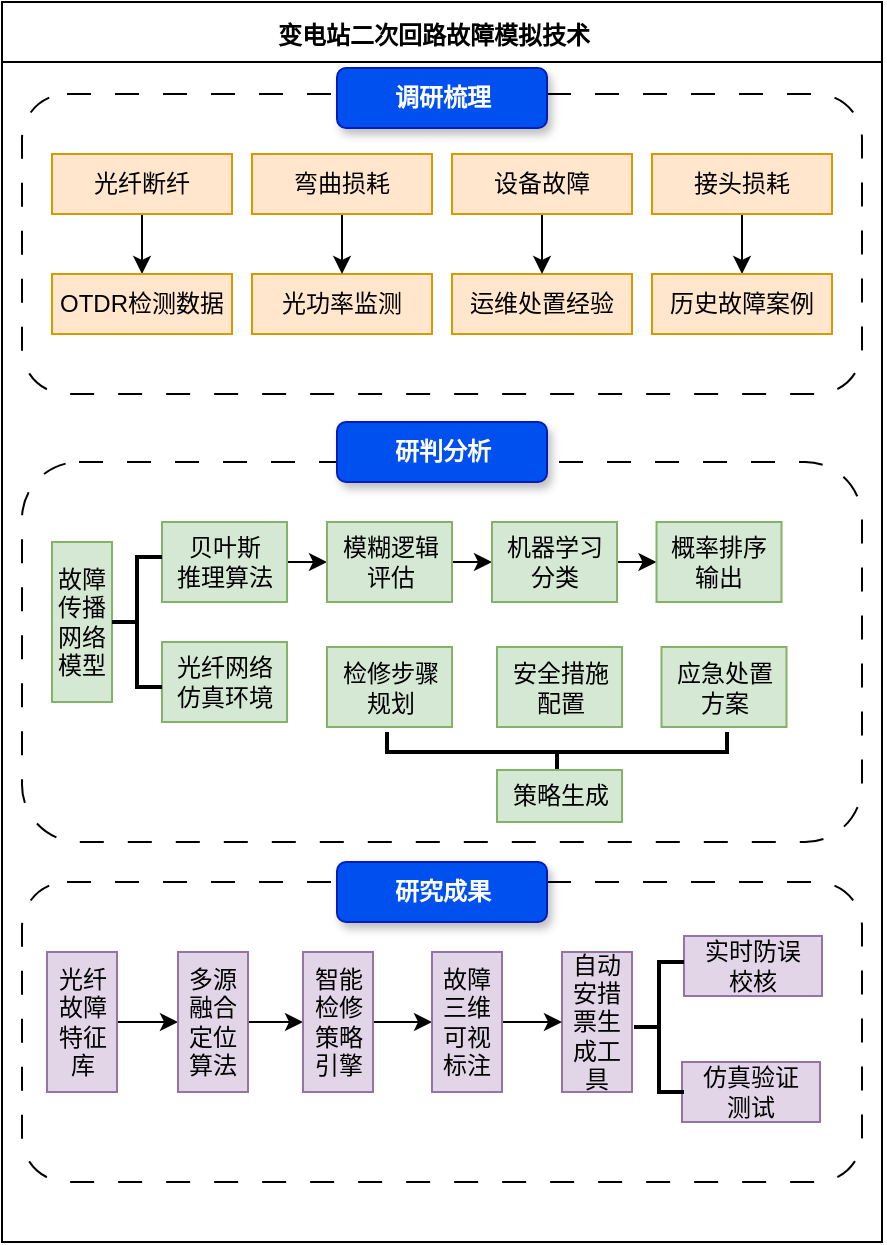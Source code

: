 <mxfile version="28.0.7">
  <diagram name="第 1 页" id="Ob11ITMjSA7rpzPY-w6R">
    <mxGraphModel dx="1161" dy="766" grid="1" gridSize="10" guides="1" tooltips="1" connect="1" arrows="1" fold="1" page="1" pageScale="1" pageWidth="827" pageHeight="1169" math="0" shadow="0">
      <root>
        <mxCell id="0" />
        <mxCell id="1" parent="0" />
        <mxCell id="J_DQMkAK38GMDCudq8lv-1" value="" style="rounded=0;whiteSpace=wrap;html=1;rotation=90;glass=0;" vertex="1" parent="1">
          <mxGeometry x="-40" y="130" width="620" height="440" as="geometry" />
        </mxCell>
        <mxCell id="J_DQMkAK38GMDCudq8lv-2" value="" style="endArrow=none;html=1;rounded=0;" edge="1" parent="1">
          <mxGeometry width="50" height="50" relative="1" as="geometry">
            <mxPoint x="50" y="70" as="sourcePoint" />
            <mxPoint x="490" y="70" as="targetPoint" />
          </mxGeometry>
        </mxCell>
        <mxCell id="J_DQMkAK38GMDCudq8lv-3" value="&lt;b&gt;变电站二次回路故障模拟技术&lt;/b&gt;" style="text;whiteSpace=wrap;html=1;" vertex="1" parent="1">
          <mxGeometry x="186" y="43" width="168" height="30" as="geometry" />
        </mxCell>
        <mxCell id="J_DQMkAK38GMDCudq8lv-4" value="" style="rounded=1;whiteSpace=wrap;html=1;dashed=1;dashPattern=12 12;" vertex="1" parent="1">
          <mxGeometry x="60" y="86" width="420" height="150" as="geometry" />
        </mxCell>
        <mxCell id="J_DQMkAK38GMDCudq8lv-5" value="&lt;b&gt;调研梳理&lt;/b&gt;" style="whiteSpace=wrap;html=1;rounded=1;glass=0;fillColor=#0050ef;fontColor=#ffffff;strokeColor=#001DBC;shadow=1;gradientColor=none;" vertex="1" parent="1">
          <mxGeometry x="217.5" y="73" width="105" height="30" as="geometry" />
        </mxCell>
        <mxCell id="J_DQMkAK38GMDCudq8lv-6" style="edgeStyle=orthogonalEdgeStyle;rounded=0;orthogonalLoop=1;jettySize=auto;html=1;exitX=0.5;exitY=1;exitDx=0;exitDy=0;entryX=0.5;entryY=0;entryDx=0;entryDy=0;" edge="1" parent="1" source="J_DQMkAK38GMDCudq8lv-7" target="J_DQMkAK38GMDCudq8lv-10">
          <mxGeometry relative="1" as="geometry" />
        </mxCell>
        <mxCell id="J_DQMkAK38GMDCudq8lv-7" value="光纤断纤" style="rounded=0;whiteSpace=wrap;html=1;fillColor=#ffe6cc;strokeColor=#d79b00;" vertex="1" parent="1">
          <mxGeometry x="75" y="116" width="90" height="30" as="geometry" />
        </mxCell>
        <mxCell id="J_DQMkAK38GMDCudq8lv-8" value="运维处置经验" style="rounded=0;whiteSpace=wrap;html=1;fillColor=#ffe6cc;strokeColor=#d79b00;" vertex="1" parent="1">
          <mxGeometry x="275" y="176" width="90" height="30" as="geometry" />
        </mxCell>
        <mxCell id="J_DQMkAK38GMDCudq8lv-9" value="光功率监测" style="rounded=0;whiteSpace=wrap;html=1;fillColor=#ffe6cc;strokeColor=#d79b00;" vertex="1" parent="1">
          <mxGeometry x="175" y="176" width="90" height="30" as="geometry" />
        </mxCell>
        <mxCell id="J_DQMkAK38GMDCudq8lv-10" value="OTDR检测数据" style="rounded=0;whiteSpace=wrap;html=1;fillColor=#ffe6cc;strokeColor=#d79b00;" vertex="1" parent="1">
          <mxGeometry x="75" y="176" width="90" height="30" as="geometry" />
        </mxCell>
        <mxCell id="J_DQMkAK38GMDCudq8lv-11" style="edgeStyle=orthogonalEdgeStyle;rounded=0;orthogonalLoop=1;jettySize=auto;html=1;exitX=0.5;exitY=1;exitDx=0;exitDy=0;entryX=0.5;entryY=0;entryDx=0;entryDy=0;" edge="1" parent="1" source="J_DQMkAK38GMDCudq8lv-12" target="J_DQMkAK38GMDCudq8lv-9">
          <mxGeometry relative="1" as="geometry" />
        </mxCell>
        <mxCell id="J_DQMkAK38GMDCudq8lv-12" value="弯曲损耗" style="rounded=0;whiteSpace=wrap;html=1;fillColor=#ffe6cc;strokeColor=#d79b00;" vertex="1" parent="1">
          <mxGeometry x="175" y="116" width="90" height="30" as="geometry" />
        </mxCell>
        <mxCell id="J_DQMkAK38GMDCudq8lv-13" style="edgeStyle=orthogonalEdgeStyle;rounded=0;orthogonalLoop=1;jettySize=auto;html=1;exitX=0.5;exitY=1;exitDx=0;exitDy=0;entryX=0.5;entryY=0;entryDx=0;entryDy=0;" edge="1" parent="1" source="J_DQMkAK38GMDCudq8lv-14" target="J_DQMkAK38GMDCudq8lv-8">
          <mxGeometry relative="1" as="geometry" />
        </mxCell>
        <mxCell id="J_DQMkAK38GMDCudq8lv-14" value="设备故障" style="rounded=0;whiteSpace=wrap;html=1;fillColor=#ffe6cc;strokeColor=#d79b00;" vertex="1" parent="1">
          <mxGeometry x="275" y="116" width="90" height="30" as="geometry" />
        </mxCell>
        <mxCell id="J_DQMkAK38GMDCudq8lv-15" style="edgeStyle=orthogonalEdgeStyle;rounded=0;orthogonalLoop=1;jettySize=auto;html=1;exitX=0.5;exitY=1;exitDx=0;exitDy=0;entryX=0.5;entryY=0;entryDx=0;entryDy=0;" edge="1" parent="1" source="J_DQMkAK38GMDCudq8lv-16" target="J_DQMkAK38GMDCudq8lv-17">
          <mxGeometry relative="1" as="geometry" />
        </mxCell>
        <mxCell id="J_DQMkAK38GMDCudq8lv-16" value="接头损耗" style="rounded=0;whiteSpace=wrap;html=1;fillColor=#ffe6cc;strokeColor=#d79b00;" vertex="1" parent="1">
          <mxGeometry x="375" y="116" width="90" height="30" as="geometry" />
        </mxCell>
        <mxCell id="J_DQMkAK38GMDCudq8lv-17" value="历史故障案例" style="rounded=0;whiteSpace=wrap;html=1;fillColor=#ffe6cc;strokeColor=#d79b00;" vertex="1" parent="1">
          <mxGeometry x="375" y="176" width="90" height="30" as="geometry" />
        </mxCell>
        <mxCell id="J_DQMkAK38GMDCudq8lv-18" value="" style="rounded=1;whiteSpace=wrap;html=1;dashed=1;dashPattern=12 12;" vertex="1" parent="1">
          <mxGeometry x="60" y="270" width="420" height="190" as="geometry" />
        </mxCell>
        <mxCell id="J_DQMkAK38GMDCudq8lv-19" value="&lt;b&gt;研判分析&lt;/b&gt;" style="whiteSpace=wrap;html=1;rounded=1;glass=0;fillColor=#0050ef;fontColor=#ffffff;strokeColor=#001DBC;shadow=1;gradientColor=none;" vertex="1" parent="1">
          <mxGeometry x="217.5" y="250" width="105" height="30" as="geometry" />
        </mxCell>
        <mxCell id="J_DQMkAK38GMDCudq8lv-20" value="故障传播网络模型" style="rounded=0;whiteSpace=wrap;html=1;fillColor=#d5e8d4;strokeColor=#82b366;" vertex="1" parent="1">
          <mxGeometry x="75" y="310" width="30" height="80" as="geometry" />
        </mxCell>
        <mxCell id="J_DQMkAK38GMDCudq8lv-21" value="&lt;div&gt;光纤网络&lt;/div&gt;&lt;div&gt;仿真环境&lt;/div&gt;" style="rounded=0;whiteSpace=wrap;html=1;fillColor=#d5e8d4;strokeColor=#82b366;" vertex="1" parent="1">
          <mxGeometry x="130" y="360" width="62.5" height="40" as="geometry" />
        </mxCell>
        <mxCell id="J_DQMkAK38GMDCudq8lv-27" style="edgeStyle=orthogonalEdgeStyle;rounded=0;orthogonalLoop=1;jettySize=auto;html=1;exitX=1;exitY=0.5;exitDx=0;exitDy=0;entryX=0;entryY=0.5;entryDx=0;entryDy=0;" edge="1" parent="1" source="J_DQMkAK38GMDCudq8lv-22" target="J_DQMkAK38GMDCudq8lv-24">
          <mxGeometry relative="1" as="geometry" />
        </mxCell>
        <mxCell id="J_DQMkAK38GMDCudq8lv-22" value="&lt;div&gt;贝叶斯&lt;/div&gt;&lt;div&gt;推理算法&lt;/div&gt;" style="rounded=0;whiteSpace=wrap;html=1;fillColor=#d5e8d4;strokeColor=#82b366;" vertex="1" parent="1">
          <mxGeometry x="130" y="300" width="62.5" height="40" as="geometry" />
        </mxCell>
        <mxCell id="J_DQMkAK38GMDCudq8lv-23" value="" style="strokeWidth=2;html=1;shape=mxgraph.flowchart.annotation_2;align=left;labelPosition=right;pointerEvents=1;rotation=0;" vertex="1" parent="1">
          <mxGeometry x="105" y="317.5" width="25" height="65" as="geometry" />
        </mxCell>
        <mxCell id="J_DQMkAK38GMDCudq8lv-28" style="edgeStyle=orthogonalEdgeStyle;rounded=0;orthogonalLoop=1;jettySize=auto;html=1;exitX=1;exitY=0.5;exitDx=0;exitDy=0;entryX=0;entryY=0.5;entryDx=0;entryDy=0;" edge="1" parent="1" source="J_DQMkAK38GMDCudq8lv-24" target="J_DQMkAK38GMDCudq8lv-25">
          <mxGeometry relative="1" as="geometry" />
        </mxCell>
        <mxCell id="J_DQMkAK38GMDCudq8lv-24" value="&lt;div&gt;模糊逻辑&lt;/div&gt;&lt;div&gt;评估&lt;/div&gt;" style="rounded=0;whiteSpace=wrap;html=1;fillColor=#d5e8d4;strokeColor=#82b366;" vertex="1" parent="1">
          <mxGeometry x="212.5" y="300" width="62.5" height="40" as="geometry" />
        </mxCell>
        <mxCell id="J_DQMkAK38GMDCudq8lv-29" style="edgeStyle=orthogonalEdgeStyle;rounded=0;orthogonalLoop=1;jettySize=auto;html=1;exitX=1;exitY=0.5;exitDx=0;exitDy=0;entryX=0;entryY=0.5;entryDx=0;entryDy=0;" edge="1" parent="1" source="J_DQMkAK38GMDCudq8lv-25" target="J_DQMkAK38GMDCudq8lv-26">
          <mxGeometry relative="1" as="geometry" />
        </mxCell>
        <mxCell id="J_DQMkAK38GMDCudq8lv-25" value="&lt;div&gt;机器学习&lt;/div&gt;&lt;div&gt;分类&lt;/div&gt;" style="rounded=0;whiteSpace=wrap;html=1;fillColor=#d5e8d4;strokeColor=#82b366;" vertex="1" parent="1">
          <mxGeometry x="295" y="300" width="62.5" height="40" as="geometry" />
        </mxCell>
        <mxCell id="J_DQMkAK38GMDCudq8lv-26" value="&lt;div&gt;概率排序&lt;/div&gt;&lt;div&gt;输出&lt;/div&gt;" style="rounded=0;whiteSpace=wrap;html=1;fillColor=#d5e8d4;strokeColor=#82b366;" vertex="1" parent="1">
          <mxGeometry x="377.25" y="300" width="62.5" height="40" as="geometry" />
        </mxCell>
        <mxCell id="J_DQMkAK38GMDCudq8lv-31" value="&lt;div&gt;检修步骤&lt;/div&gt;&lt;div&gt;规划&lt;/div&gt;" style="rounded=0;whiteSpace=wrap;html=1;fillColor=#d5e8d4;strokeColor=#82b366;" vertex="1" parent="1">
          <mxGeometry x="212.5" y="362.5" width="62.5" height="40" as="geometry" />
        </mxCell>
        <mxCell id="J_DQMkAK38GMDCudq8lv-33" value="&lt;div&gt;安全措施&lt;/div&gt;&lt;div&gt;配置&lt;/div&gt;" style="rounded=0;whiteSpace=wrap;html=1;fillColor=#d5e8d4;strokeColor=#82b366;" vertex="1" parent="1">
          <mxGeometry x="297.5" y="362.5" width="62.5" height="40" as="geometry" />
        </mxCell>
        <mxCell id="J_DQMkAK38GMDCudq8lv-34" value="&lt;div&gt;应急处置&lt;/div&gt;&lt;div&gt;方案&lt;/div&gt;" style="rounded=0;whiteSpace=wrap;html=1;fillColor=#d5e8d4;strokeColor=#82b366;" vertex="1" parent="1">
          <mxGeometry x="379.75" y="362.5" width="62.5" height="40" as="geometry" />
        </mxCell>
        <mxCell id="J_DQMkAK38GMDCudq8lv-35" value="" style="strokeWidth=2;html=1;shape=mxgraph.flowchart.annotation_2;align=left;labelPosition=right;pointerEvents=1;rotation=-90;" vertex="1" parent="1">
          <mxGeometry x="317.5" y="330" width="20" height="170" as="geometry" />
        </mxCell>
        <mxCell id="J_DQMkAK38GMDCudq8lv-36" value="策略生成" style="rounded=0;whiteSpace=wrap;html=1;fillColor=#d5e8d4;strokeColor=#82b366;" vertex="1" parent="1">
          <mxGeometry x="297.5" y="424" width="62.5" height="26" as="geometry" />
        </mxCell>
        <mxCell id="J_DQMkAK38GMDCudq8lv-37" value="" style="rounded=1;whiteSpace=wrap;html=1;dashed=1;dashPattern=12 12;" vertex="1" parent="1">
          <mxGeometry x="60" y="480" width="420" height="150" as="geometry" />
        </mxCell>
        <mxCell id="J_DQMkAK38GMDCudq8lv-38" value="&lt;b&gt;研究成果&lt;/b&gt;" style="whiteSpace=wrap;html=1;rounded=1;glass=0;fillColor=#0050ef;fontColor=#ffffff;strokeColor=#001DBC;shadow=1;gradientColor=none;" vertex="1" parent="1">
          <mxGeometry x="217.5" y="470" width="105" height="30" as="geometry" />
        </mxCell>
        <mxCell id="J_DQMkAK38GMDCudq8lv-49" style="edgeStyle=orthogonalEdgeStyle;rounded=0;orthogonalLoop=1;jettySize=auto;html=1;exitX=1;exitY=0.5;exitDx=0;exitDy=0;entryX=0;entryY=0.5;entryDx=0;entryDy=0;" edge="1" parent="1" source="J_DQMkAK38GMDCudq8lv-39" target="J_DQMkAK38GMDCudq8lv-41">
          <mxGeometry relative="1" as="geometry" />
        </mxCell>
        <mxCell id="J_DQMkAK38GMDCudq8lv-39" value="&lt;div&gt;光纤故障&lt;/div&gt;&lt;div&gt;特征库&lt;/div&gt;" style="rounded=0;whiteSpace=wrap;html=1;fillColor=#e1d5e7;strokeColor=#9673a6;" vertex="1" parent="1">
          <mxGeometry x="72.5" y="515" width="35" height="70" as="geometry" />
        </mxCell>
        <mxCell id="J_DQMkAK38GMDCudq8lv-52" style="edgeStyle=orthogonalEdgeStyle;rounded=0;orthogonalLoop=1;jettySize=auto;html=1;exitX=1;exitY=0.5;exitDx=0;exitDy=0;entryX=0;entryY=0.5;entryDx=0;entryDy=0;" edge="1" parent="1" source="J_DQMkAK38GMDCudq8lv-41" target="J_DQMkAK38GMDCudq8lv-42">
          <mxGeometry relative="1" as="geometry" />
        </mxCell>
        <mxCell id="J_DQMkAK38GMDCudq8lv-41" value="多源融合定位算法" style="rounded=0;whiteSpace=wrap;html=1;fillColor=#e1d5e7;strokeColor=#9673a6;" vertex="1" parent="1">
          <mxGeometry x="138" y="515" width="35" height="70" as="geometry" />
        </mxCell>
        <mxCell id="J_DQMkAK38GMDCudq8lv-54" style="edgeStyle=orthogonalEdgeStyle;rounded=0;orthogonalLoop=1;jettySize=auto;html=1;exitX=1;exitY=0.5;exitDx=0;exitDy=0;entryX=0;entryY=0.5;entryDx=0;entryDy=0;" edge="1" parent="1" source="J_DQMkAK38GMDCudq8lv-42" target="J_DQMkAK38GMDCudq8lv-44">
          <mxGeometry relative="1" as="geometry" />
        </mxCell>
        <mxCell id="J_DQMkAK38GMDCudq8lv-42" value="智能检修策略引擎" style="rounded=0;whiteSpace=wrap;html=1;fillColor=#e1d5e7;strokeColor=#9673a6;" vertex="1" parent="1">
          <mxGeometry x="200.5" y="515" width="35" height="70" as="geometry" />
        </mxCell>
        <mxCell id="J_DQMkAK38GMDCudq8lv-43" value="自动安措票生成工具" style="rounded=0;whiteSpace=wrap;html=1;fillColor=#e1d5e7;strokeColor=#9673a6;" vertex="1" parent="1">
          <mxGeometry x="330" y="515" width="35" height="70" as="geometry" />
        </mxCell>
        <mxCell id="J_DQMkAK38GMDCudq8lv-55" style="edgeStyle=orthogonalEdgeStyle;rounded=0;orthogonalLoop=1;jettySize=auto;html=1;exitX=1;exitY=0.5;exitDx=0;exitDy=0;entryX=0;entryY=0.5;entryDx=0;entryDy=0;" edge="1" parent="1" source="J_DQMkAK38GMDCudq8lv-44" target="J_DQMkAK38GMDCudq8lv-43">
          <mxGeometry relative="1" as="geometry" />
        </mxCell>
        <mxCell id="J_DQMkAK38GMDCudq8lv-44" value="故障三维可视标注" style="rounded=0;whiteSpace=wrap;html=1;fillColor=#e1d5e7;strokeColor=#9673a6;" vertex="1" parent="1">
          <mxGeometry x="265" y="515" width="35" height="70" as="geometry" />
        </mxCell>
        <mxCell id="J_DQMkAK38GMDCudq8lv-45" value="&lt;div&gt;实时防误&lt;/div&gt;&lt;div&gt;校核&lt;/div&gt;" style="rounded=0;whiteSpace=wrap;html=1;fillColor=#e1d5e7;strokeColor=#9673a6;" vertex="1" parent="1">
          <mxGeometry x="391" y="507" width="69" height="30" as="geometry" />
        </mxCell>
        <mxCell id="J_DQMkAK38GMDCudq8lv-46" value="&lt;div&gt;仿真验证&lt;/div&gt;&lt;div&gt;测试&lt;/div&gt;" style="rounded=0;whiteSpace=wrap;html=1;fillColor=#e1d5e7;strokeColor=#9673a6;" vertex="1" parent="1">
          <mxGeometry x="390" y="570" width="69" height="30" as="geometry" />
        </mxCell>
        <mxCell id="J_DQMkAK38GMDCudq8lv-47" value="" style="strokeWidth=2;html=1;shape=mxgraph.flowchart.annotation_2;align=left;labelPosition=right;pointerEvents=1;rotation=0;" vertex="1" parent="1">
          <mxGeometry x="366" y="520" width="25" height="65" as="geometry" />
        </mxCell>
      </root>
    </mxGraphModel>
  </diagram>
</mxfile>
